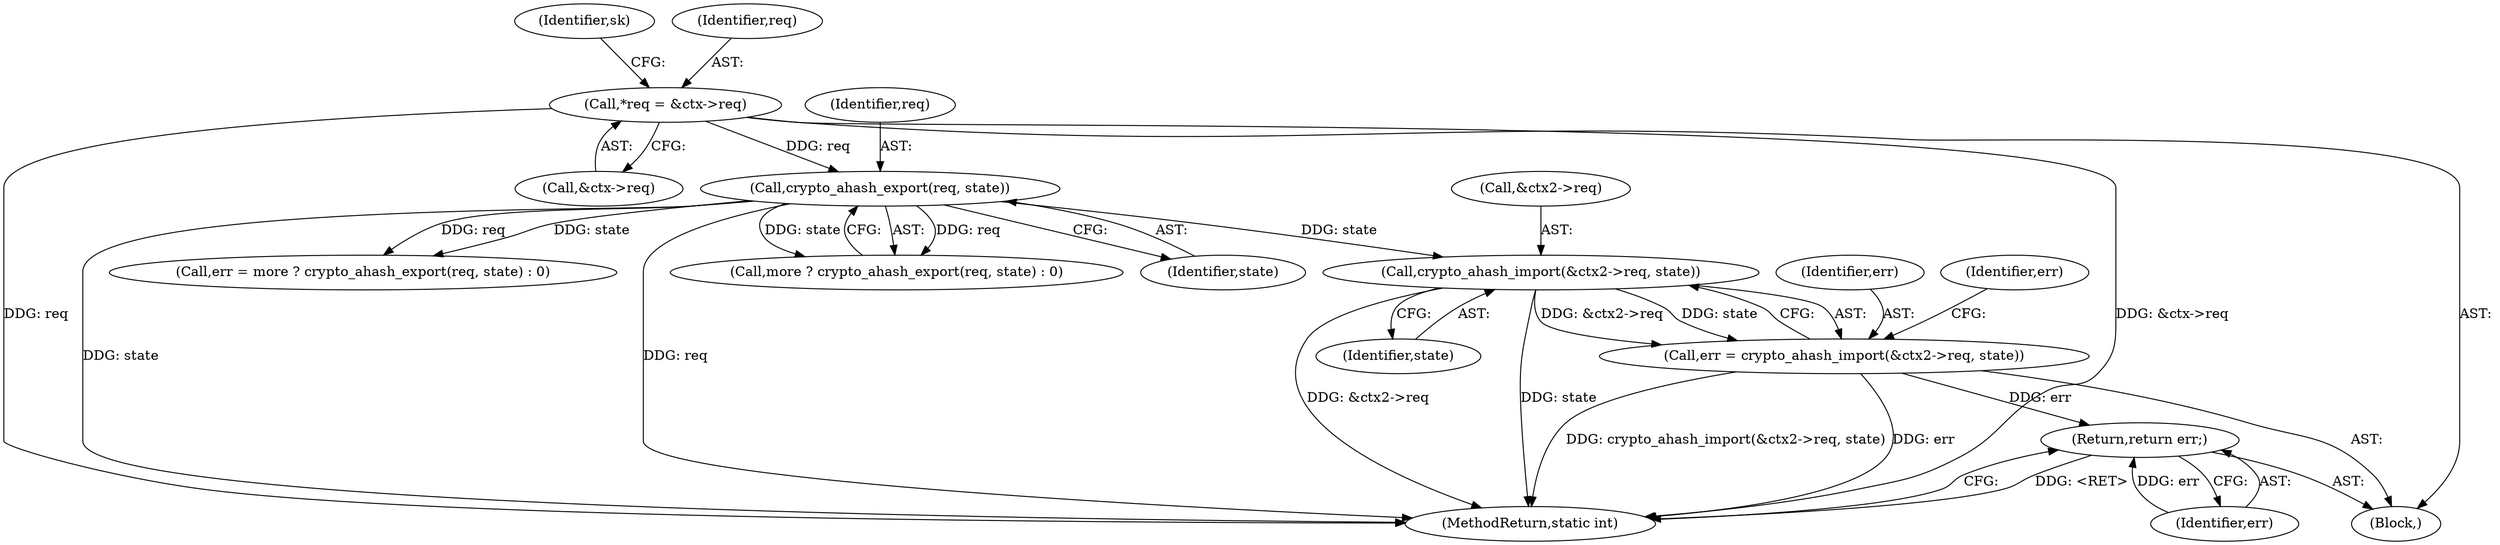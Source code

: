 digraph "0_linux_4afa5f9617927453ac04b24b584f6c718dfb4f45@API" {
"1000193" [label="(Call,crypto_ahash_import(&ctx2->req, state))"];
"1000146" [label="(Call,crypto_ahash_export(req, state))"];
"1000123" [label="(Call,*req = &ctx->req)"];
"1000191" [label="(Call,err = crypto_ahash_import(&ctx2->req, state))"];
"1000206" [label="(Return,return err;)"];
"1000194" [label="(Call,&ctx2->req)"];
"1000148" [label="(Identifier,state)"];
"1000198" [label="(Identifier,state)"];
"1000191" [label="(Call,err = crypto_ahash_import(&ctx2->req, state))"];
"1000146" [label="(Call,crypto_ahash_export(req, state))"];
"1000123" [label="(Call,*req = &ctx->req)"];
"1000125" [label="(Call,&ctx->req)"];
"1000192" [label="(Identifier,err)"];
"1000206" [label="(Return,return err;)"];
"1000207" [label="(Identifier,err)"];
"1000142" [label="(Call,err = more ? crypto_ahash_export(req, state) : 0)"];
"1000200" [label="(Identifier,err)"];
"1000208" [label="(MethodReturn,static int)"];
"1000144" [label="(Call,more ? crypto_ahash_export(req, state) : 0)"];
"1000104" [label="(Block,)"];
"1000193" [label="(Call,crypto_ahash_import(&ctx2->req, state))"];
"1000136" [label="(Identifier,sk)"];
"1000147" [label="(Identifier,req)"];
"1000124" [label="(Identifier,req)"];
"1000193" -> "1000191"  [label="AST: "];
"1000193" -> "1000198"  [label="CFG: "];
"1000194" -> "1000193"  [label="AST: "];
"1000198" -> "1000193"  [label="AST: "];
"1000191" -> "1000193"  [label="CFG: "];
"1000193" -> "1000208"  [label="DDG: &ctx2->req"];
"1000193" -> "1000208"  [label="DDG: state"];
"1000193" -> "1000191"  [label="DDG: &ctx2->req"];
"1000193" -> "1000191"  [label="DDG: state"];
"1000146" -> "1000193"  [label="DDG: state"];
"1000146" -> "1000144"  [label="AST: "];
"1000146" -> "1000148"  [label="CFG: "];
"1000147" -> "1000146"  [label="AST: "];
"1000148" -> "1000146"  [label="AST: "];
"1000144" -> "1000146"  [label="CFG: "];
"1000146" -> "1000208"  [label="DDG: state"];
"1000146" -> "1000208"  [label="DDG: req"];
"1000146" -> "1000142"  [label="DDG: req"];
"1000146" -> "1000142"  [label="DDG: state"];
"1000146" -> "1000144"  [label="DDG: req"];
"1000146" -> "1000144"  [label="DDG: state"];
"1000123" -> "1000146"  [label="DDG: req"];
"1000123" -> "1000104"  [label="AST: "];
"1000123" -> "1000125"  [label="CFG: "];
"1000124" -> "1000123"  [label="AST: "];
"1000125" -> "1000123"  [label="AST: "];
"1000136" -> "1000123"  [label="CFG: "];
"1000123" -> "1000208"  [label="DDG: &ctx->req"];
"1000123" -> "1000208"  [label="DDG: req"];
"1000191" -> "1000104"  [label="AST: "];
"1000192" -> "1000191"  [label="AST: "];
"1000200" -> "1000191"  [label="CFG: "];
"1000191" -> "1000208"  [label="DDG: crypto_ahash_import(&ctx2->req, state)"];
"1000191" -> "1000208"  [label="DDG: err"];
"1000191" -> "1000206"  [label="DDG: err"];
"1000206" -> "1000104"  [label="AST: "];
"1000206" -> "1000207"  [label="CFG: "];
"1000207" -> "1000206"  [label="AST: "];
"1000208" -> "1000206"  [label="CFG: "];
"1000206" -> "1000208"  [label="DDG: <RET>"];
"1000207" -> "1000206"  [label="DDG: err"];
}
